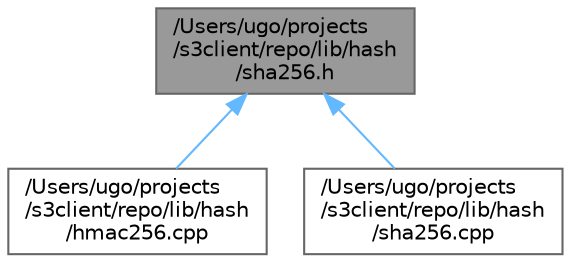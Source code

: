 digraph "/Users/ugo/projects/s3client/repo/lib/hash/sha256.h"
{
 // INTERACTIVE_SVG=YES
 // LATEX_PDF_SIZE
  bgcolor="transparent";
  edge [fontname=Helvetica,fontsize=10,labelfontname=Helvetica,labelfontsize=10];
  node [fontname=Helvetica,fontsize=10,shape=box,height=0.2,width=0.4];
  Node1 [id="Node000001",label="/Users/ugo/projects\l/s3client/repo/lib/hash\l/sha256.h",height=0.2,width=0.4,color="gray40", fillcolor="grey60", style="filled", fontcolor="black",tooltip="declaration of SHA256 hash functions."];
  Node1 -> Node2 [id="edge1_Node000001_Node000002",dir="back",color="steelblue1",style="solid",tooltip=" "];
  Node2 [id="Node000002",label="/Users/ugo/projects\l/s3client/repo/lib/hash\l/hmac256.cpp",height=0.2,width=0.4,color="grey40", fillcolor="white", style="filled",URL="$hmac256_8cpp.html",tooltip="implementation of HMAC hashing algorithm."];
  Node1 -> Node3 [id="edge2_Node000001_Node000003",dir="back",color="steelblue1",style="solid",tooltip=" "];
  Node3 [id="Node000003",label="/Users/ugo/projects\l/s3client/repo/lib/hash\l/sha256.cpp",height=0.2,width=0.4,color="grey40", fillcolor="white", style="filled",URL="$sha256_8cpp.html",tooltip="Implementation of SHA256 algorithm."];
}

